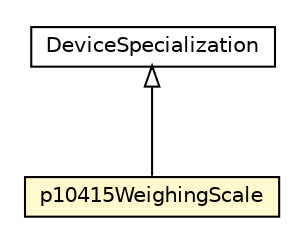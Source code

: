 #!/usr/local/bin/dot
#
# Class diagram 
# Generated by UMLGraph version R5_6-24-gf6e263 (http://www.umlgraph.org/)
#

digraph G {
	edge [fontname="Helvetica",fontsize=10,labelfontname="Helvetica",labelfontsize=10];
	node [fontname="Helvetica",fontsize=10,shape=plaintext];
	nodesep=0.25;
	ranksep=0.5;
	// org.universAAL.lddi.lib.ieeex73std.x73.p104zz.DeviceSpecialization
	c337189 [label=<<table title="org.universAAL.lddi.lib.ieeex73std.x73.p104zz.DeviceSpecialization" border="0" cellborder="1" cellspacing="0" cellpadding="2" port="p" href="./DeviceSpecialization.html">
		<tr><td><table border="0" cellspacing="0" cellpadding="1">
<tr><td align="center" balign="center"> DeviceSpecialization </td></tr>
		</table></td></tr>
		</table>>, URL="./DeviceSpecialization.html", fontname="Helvetica", fontcolor="black", fontsize=10.0];
	// org.universAAL.lddi.lib.ieeex73std.x73.p104zz.p10415WeighingScale
	c337191 [label=<<table title="org.universAAL.lddi.lib.ieeex73std.x73.p104zz.p10415WeighingScale" border="0" cellborder="1" cellspacing="0" cellpadding="2" port="p" bgcolor="lemonChiffon" href="./p10415WeighingScale.html">
		<tr><td><table border="0" cellspacing="0" cellpadding="1">
<tr><td align="center" balign="center"> p10415WeighingScale </td></tr>
		</table></td></tr>
		</table>>, URL="./p10415WeighingScale.html", fontname="Helvetica", fontcolor="black", fontsize=10.0];
	//org.universAAL.lddi.lib.ieeex73std.x73.p104zz.p10415WeighingScale extends org.universAAL.lddi.lib.ieeex73std.x73.p104zz.DeviceSpecialization
	c337189:p -> c337191:p [dir=back,arrowtail=empty];
}

